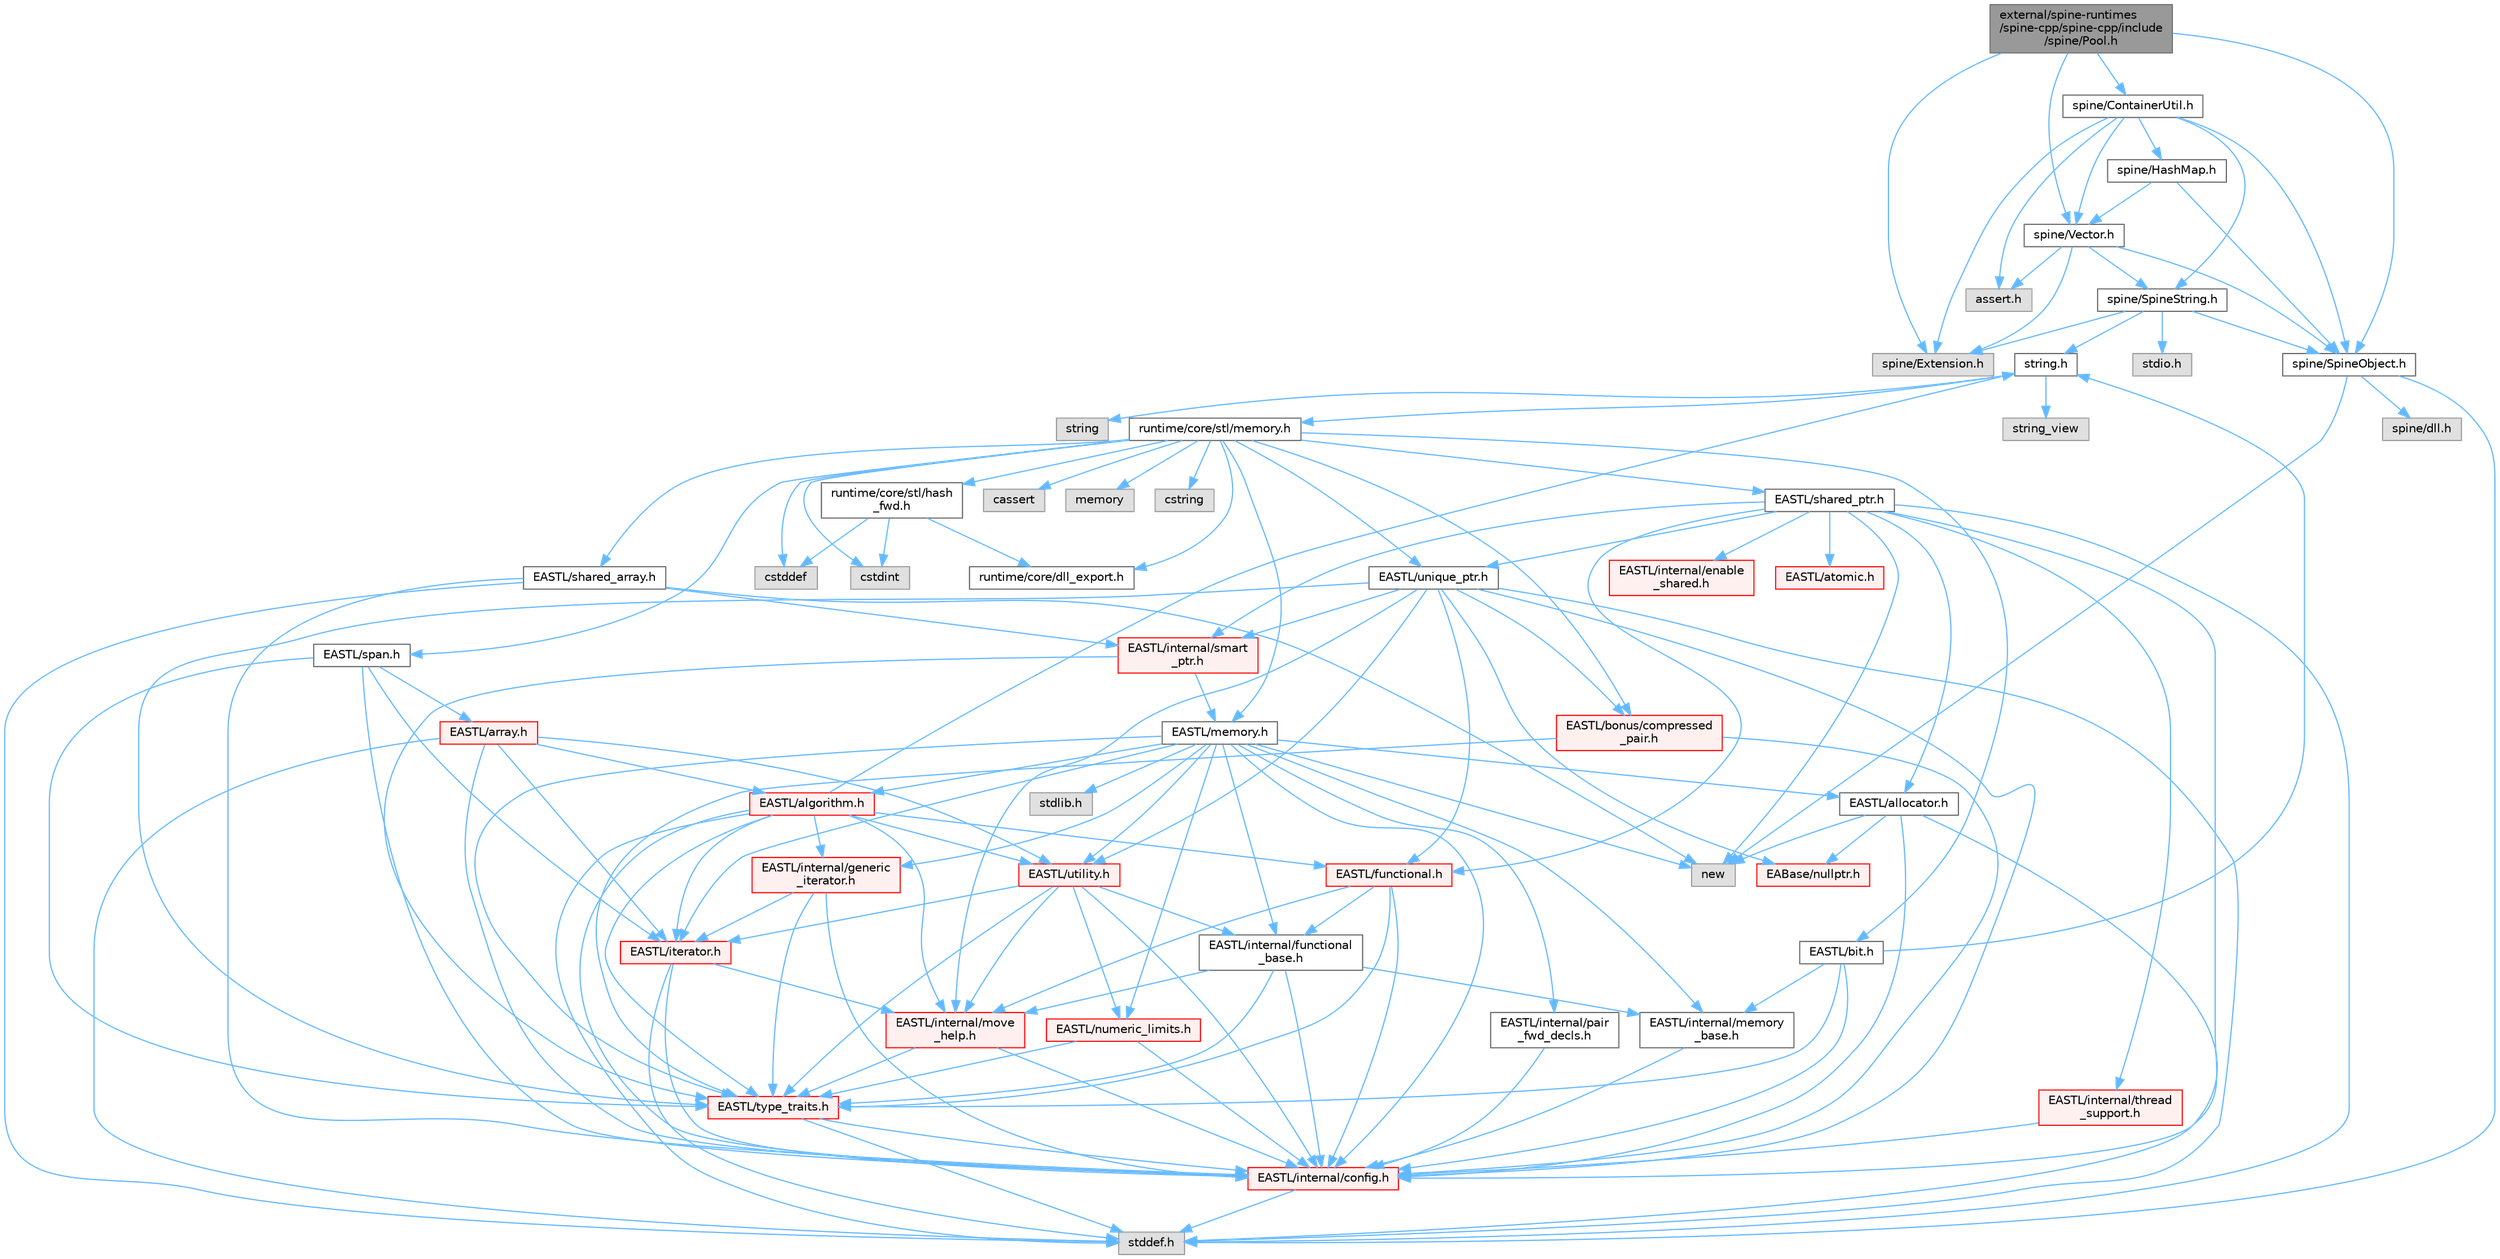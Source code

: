 digraph "external/spine-runtimes/spine-cpp/spine-cpp/include/spine/Pool.h"
{
 // LATEX_PDF_SIZE
  bgcolor="transparent";
  edge [fontname=Helvetica,fontsize=10,labelfontname=Helvetica,labelfontsize=10];
  node [fontname=Helvetica,fontsize=10,shape=box,height=0.2,width=0.4];
  Node1 [id="Node000001",label="external/spine-runtimes\l/spine-cpp/spine-cpp/include\l/spine/Pool.h",height=0.2,width=0.4,color="gray40", fillcolor="grey60", style="filled", fontcolor="black",tooltip=" "];
  Node1 -> Node2 [id="edge1_Node000001_Node000002",color="steelblue1",style="solid",tooltip=" "];
  Node2 [id="Node000002",label="spine/Extension.h",height=0.2,width=0.4,color="grey60", fillcolor="#E0E0E0", style="filled",tooltip=" "];
  Node1 -> Node3 [id="edge2_Node000001_Node000003",color="steelblue1",style="solid",tooltip=" "];
  Node3 [id="Node000003",label="spine/Vector.h",height=0.2,width=0.4,color="grey40", fillcolor="white", style="filled",URL="$external_2spine-runtimes_2spine-cpp_2spine-cpp_2include_2spine_2vector_8h.html",tooltip=" "];
  Node3 -> Node2 [id="edge3_Node000003_Node000002",color="steelblue1",style="solid",tooltip=" "];
  Node3 -> Node4 [id="edge4_Node000003_Node000004",color="steelblue1",style="solid",tooltip=" "];
  Node4 [id="Node000004",label="spine/SpineObject.h",height=0.2,width=0.4,color="grey40", fillcolor="white", style="filled",URL="$_spine_object_8h.html",tooltip=" "];
  Node4 -> Node5 [id="edge5_Node000004_Node000005",color="steelblue1",style="solid",tooltip=" "];
  Node5 [id="Node000005",label="new",height=0.2,width=0.4,color="grey60", fillcolor="#E0E0E0", style="filled",tooltip=" "];
  Node4 -> Node6 [id="edge6_Node000004_Node000006",color="steelblue1",style="solid",tooltip=" "];
  Node6 [id="Node000006",label="stddef.h",height=0.2,width=0.4,color="grey60", fillcolor="#E0E0E0", style="filled",tooltip=" "];
  Node4 -> Node7 [id="edge7_Node000004_Node000007",color="steelblue1",style="solid",tooltip=" "];
  Node7 [id="Node000007",label="spine/dll.h",height=0.2,width=0.4,color="grey60", fillcolor="#E0E0E0", style="filled",tooltip=" "];
  Node3 -> Node8 [id="edge8_Node000003_Node000008",color="steelblue1",style="solid",tooltip=" "];
  Node8 [id="Node000008",label="spine/SpineString.h",height=0.2,width=0.4,color="grey40", fillcolor="white", style="filled",URL="$_spine_string_8h.html",tooltip=" "];
  Node8 -> Node4 [id="edge9_Node000008_Node000004",color="steelblue1",style="solid",tooltip=" "];
  Node8 -> Node2 [id="edge10_Node000008_Node000002",color="steelblue1",style="solid",tooltip=" "];
  Node8 -> Node9 [id="edge11_Node000008_Node000009",color="steelblue1",style="solid",tooltip=" "];
  Node9 [id="Node000009",label="string.h",height=0.2,width=0.4,color="grey40", fillcolor="white", style="filled",URL="$string_8h.html",tooltip=" "];
  Node9 -> Node10 [id="edge12_Node000009_Node000010",color="steelblue1",style="solid",tooltip=" "];
  Node10 [id="Node000010",label="string",height=0.2,width=0.4,color="grey60", fillcolor="#E0E0E0", style="filled",tooltip=" "];
  Node9 -> Node11 [id="edge13_Node000009_Node000011",color="steelblue1",style="solid",tooltip=" "];
  Node11 [id="Node000011",label="string_view",height=0.2,width=0.4,color="grey60", fillcolor="#E0E0E0", style="filled",tooltip=" "];
  Node9 -> Node12 [id="edge14_Node000009_Node000012",color="steelblue1",style="solid",tooltip=" "];
  Node12 [id="Node000012",label="runtime/core/stl/memory.h",height=0.2,width=0.4,color="grey40", fillcolor="white", style="filled",URL="$runtime_2core_2stl_2memory_8h.html",tooltip=" "];
  Node12 -> Node13 [id="edge15_Node000012_Node000013",color="steelblue1",style="solid",tooltip=" "];
  Node13 [id="Node000013",label="cstddef",height=0.2,width=0.4,color="grey60", fillcolor="#E0E0E0", style="filled",tooltip=" "];
  Node12 -> Node14 [id="edge16_Node000012_Node000014",color="steelblue1",style="solid",tooltip=" "];
  Node14 [id="Node000014",label="cstdint",height=0.2,width=0.4,color="grey60", fillcolor="#E0E0E0", style="filled",tooltip=" "];
  Node12 -> Node15 [id="edge17_Node000012_Node000015",color="steelblue1",style="solid",tooltip=" "];
  Node15 [id="Node000015",label="cassert",height=0.2,width=0.4,color="grey60", fillcolor="#E0E0E0", style="filled",tooltip=" "];
  Node12 -> Node16 [id="edge18_Node000012_Node000016",color="steelblue1",style="solid",tooltip=" "];
  Node16 [id="Node000016",label="memory",height=0.2,width=0.4,color="grey60", fillcolor="#E0E0E0", style="filled",tooltip=" "];
  Node12 -> Node17 [id="edge19_Node000012_Node000017",color="steelblue1",style="solid",tooltip=" "];
  Node17 [id="Node000017",label="cstring",height=0.2,width=0.4,color="grey60", fillcolor="#E0E0E0", style="filled",tooltip=" "];
  Node12 -> Node18 [id="edge20_Node000012_Node000018",color="steelblue1",style="solid",tooltip=" "];
  Node18 [id="Node000018",label="EASTL/bit.h",height=0.2,width=0.4,color="grey40", fillcolor="white", style="filled",URL="$bit_8h.html",tooltip=" "];
  Node18 -> Node19 [id="edge21_Node000018_Node000019",color="steelblue1",style="solid",tooltip=" "];
  Node19 [id="Node000019",label="EASTL/internal/config.h",height=0.2,width=0.4,color="red", fillcolor="#FFF0F0", style="filled",URL="$runtime_2_e_a_s_t_l_2include_2_e_a_s_t_l_2internal_2config_8h.html",tooltip=" "];
  Node19 -> Node6 [id="edge22_Node000019_Node000006",color="steelblue1",style="solid",tooltip=" "];
  Node18 -> Node27 [id="edge23_Node000018_Node000027",color="steelblue1",style="solid",tooltip=" "];
  Node27 [id="Node000027",label="EASTL/internal/memory\l_base.h",height=0.2,width=0.4,color="grey40", fillcolor="white", style="filled",URL="$memory__base_8h.html",tooltip=" "];
  Node27 -> Node19 [id="edge24_Node000027_Node000019",color="steelblue1",style="solid",tooltip=" "];
  Node18 -> Node28 [id="edge25_Node000018_Node000028",color="steelblue1",style="solid",tooltip=" "];
  Node28 [id="Node000028",label="EASTL/type_traits.h",height=0.2,width=0.4,color="red", fillcolor="#FFF0F0", style="filled",URL="$_e_a_s_t_l_2include_2_e_a_s_t_l_2type__traits_8h.html",tooltip=" "];
  Node28 -> Node19 [id="edge26_Node000028_Node000019",color="steelblue1",style="solid",tooltip=" "];
  Node28 -> Node6 [id="edge27_Node000028_Node000006",color="steelblue1",style="solid",tooltip=" "];
  Node18 -> Node9 [id="edge28_Node000018_Node000009",color="steelblue1",style="solid",tooltip=" "];
  Node12 -> Node38 [id="edge29_Node000012_Node000038",color="steelblue1",style="solid",tooltip=" "];
  Node38 [id="Node000038",label="EASTL/memory.h",height=0.2,width=0.4,color="grey40", fillcolor="white", style="filled",URL="$runtime_2_e_a_s_t_l_2include_2_e_a_s_t_l_2memory_8h.html",tooltip=" "];
  Node38 -> Node19 [id="edge30_Node000038_Node000019",color="steelblue1",style="solid",tooltip=" "];
  Node38 -> Node27 [id="edge31_Node000038_Node000027",color="steelblue1",style="solid",tooltip=" "];
  Node38 -> Node39 [id="edge32_Node000038_Node000039",color="steelblue1",style="solid",tooltip=" "];
  Node39 [id="Node000039",label="EASTL/internal/generic\l_iterator.h",height=0.2,width=0.4,color="red", fillcolor="#FFF0F0", style="filled",URL="$generic__iterator_8h.html",tooltip=" "];
  Node39 -> Node19 [id="edge33_Node000039_Node000019",color="steelblue1",style="solid",tooltip=" "];
  Node39 -> Node40 [id="edge34_Node000039_Node000040",color="steelblue1",style="solid",tooltip=" "];
  Node40 [id="Node000040",label="EASTL/iterator.h",height=0.2,width=0.4,color="red", fillcolor="#FFF0F0", style="filled",URL="$_e_a_s_t_l_2include_2_e_a_s_t_l_2iterator_8h.html",tooltip=" "];
  Node40 -> Node19 [id="edge35_Node000040_Node000019",color="steelblue1",style="solid",tooltip=" "];
  Node40 -> Node41 [id="edge36_Node000040_Node000041",color="steelblue1",style="solid",tooltip=" "];
  Node41 [id="Node000041",label="EASTL/internal/move\l_help.h",height=0.2,width=0.4,color="red", fillcolor="#FFF0F0", style="filled",URL="$move__help_8h.html",tooltip=" "];
  Node41 -> Node19 [id="edge37_Node000041_Node000019",color="steelblue1",style="solid",tooltip=" "];
  Node41 -> Node28 [id="edge38_Node000041_Node000028",color="steelblue1",style="solid",tooltip=" "];
  Node40 -> Node6 [id="edge39_Node000040_Node000006",color="steelblue1",style="solid",tooltip=" "];
  Node39 -> Node28 [id="edge40_Node000039_Node000028",color="steelblue1",style="solid",tooltip=" "];
  Node38 -> Node43 [id="edge41_Node000038_Node000043",color="steelblue1",style="solid",tooltip=" "];
  Node43 [id="Node000043",label="EASTL/internal/pair\l_fwd_decls.h",height=0.2,width=0.4,color="grey40", fillcolor="white", style="filled",URL="$pair__fwd__decls_8h.html",tooltip=" "];
  Node43 -> Node19 [id="edge42_Node000043_Node000019",color="steelblue1",style="solid",tooltip=" "];
  Node38 -> Node44 [id="edge43_Node000038_Node000044",color="steelblue1",style="solid",tooltip=" "];
  Node44 [id="Node000044",label="EASTL/internal/functional\l_base.h",height=0.2,width=0.4,color="grey40", fillcolor="white", style="filled",URL="$functional__base_8h.html",tooltip=" "];
  Node44 -> Node19 [id="edge44_Node000044_Node000019",color="steelblue1",style="solid",tooltip=" "];
  Node44 -> Node27 [id="edge45_Node000044_Node000027",color="steelblue1",style="solid",tooltip=" "];
  Node44 -> Node41 [id="edge46_Node000044_Node000041",color="steelblue1",style="solid",tooltip=" "];
  Node44 -> Node28 [id="edge47_Node000044_Node000028",color="steelblue1",style="solid",tooltip=" "];
  Node38 -> Node45 [id="edge48_Node000038_Node000045",color="steelblue1",style="solid",tooltip=" "];
  Node45 [id="Node000045",label="EASTL/algorithm.h",height=0.2,width=0.4,color="red", fillcolor="#FFF0F0", style="filled",URL="$_e_a_s_t_l_2include_2_e_a_s_t_l_2algorithm_8h.html",tooltip=" "];
  Node45 -> Node19 [id="edge49_Node000045_Node000019",color="steelblue1",style="solid",tooltip=" "];
  Node45 -> Node28 [id="edge50_Node000045_Node000028",color="steelblue1",style="solid",tooltip=" "];
  Node45 -> Node41 [id="edge51_Node000045_Node000041",color="steelblue1",style="solid",tooltip=" "];
  Node45 -> Node40 [id="edge52_Node000045_Node000040",color="steelblue1",style="solid",tooltip=" "];
  Node45 -> Node48 [id="edge53_Node000045_Node000048",color="steelblue1",style="solid",tooltip=" "];
  Node48 [id="Node000048",label="EASTL/functional.h",height=0.2,width=0.4,color="red", fillcolor="#FFF0F0", style="filled",URL="$_e_a_s_t_l_2include_2_e_a_s_t_l_2functional_8h.html",tooltip=" "];
  Node48 -> Node19 [id="edge54_Node000048_Node000019",color="steelblue1",style="solid",tooltip=" "];
  Node48 -> Node41 [id="edge55_Node000048_Node000041",color="steelblue1",style="solid",tooltip=" "];
  Node48 -> Node28 [id="edge56_Node000048_Node000028",color="steelblue1",style="solid",tooltip=" "];
  Node48 -> Node44 [id="edge57_Node000048_Node000044",color="steelblue1",style="solid",tooltip=" "];
  Node45 -> Node54 [id="edge58_Node000045_Node000054",color="steelblue1",style="solid",tooltip=" "];
  Node54 [id="Node000054",label="EASTL/utility.h",height=0.2,width=0.4,color="red", fillcolor="#FFF0F0", style="filled",URL="$runtime_2_e_a_s_t_l_2include_2_e_a_s_t_l_2utility_8h.html",tooltip=" "];
  Node54 -> Node19 [id="edge59_Node000054_Node000019",color="steelblue1",style="solid",tooltip=" "];
  Node54 -> Node28 [id="edge60_Node000054_Node000028",color="steelblue1",style="solid",tooltip=" "];
  Node54 -> Node40 [id="edge61_Node000054_Node000040",color="steelblue1",style="solid",tooltip=" "];
  Node54 -> Node55 [id="edge62_Node000054_Node000055",color="steelblue1",style="solid",tooltip=" "];
  Node55 [id="Node000055",label="EASTL/numeric_limits.h",height=0.2,width=0.4,color="red", fillcolor="#FFF0F0", style="filled",URL="$numeric__limits_8h.html",tooltip=" "];
  Node55 -> Node19 [id="edge63_Node000055_Node000019",color="steelblue1",style="solid",tooltip=" "];
  Node55 -> Node28 [id="edge64_Node000055_Node000028",color="steelblue1",style="solid",tooltip=" "];
  Node54 -> Node44 [id="edge65_Node000054_Node000044",color="steelblue1",style="solid",tooltip=" "];
  Node54 -> Node41 [id="edge66_Node000054_Node000041",color="steelblue1",style="solid",tooltip=" "];
  Node45 -> Node39 [id="edge67_Node000045_Node000039",color="steelblue1",style="solid",tooltip=" "];
  Node45 -> Node6 [id="edge68_Node000045_Node000006",color="steelblue1",style="solid",tooltip=" "];
  Node45 -> Node9 [id="edge69_Node000045_Node000009",color="steelblue1",style="solid",tooltip=" "];
  Node38 -> Node28 [id="edge70_Node000038_Node000028",color="steelblue1",style="solid",tooltip=" "];
  Node38 -> Node52 [id="edge71_Node000038_Node000052",color="steelblue1",style="solid",tooltip=" "];
  Node52 [id="Node000052",label="EASTL/allocator.h",height=0.2,width=0.4,color="grey40", fillcolor="white", style="filled",URL="$runtime_2_e_a_s_t_l_2include_2_e_a_s_t_l_2allocator_8h.html",tooltip=" "];
  Node52 -> Node19 [id="edge72_Node000052_Node000019",color="steelblue1",style="solid",tooltip=" "];
  Node52 -> Node30 [id="edge73_Node000052_Node000030",color="steelblue1",style="solid",tooltip=" "];
  Node30 [id="Node000030",label="EABase/nullptr.h",height=0.2,width=0.4,color="red", fillcolor="#FFF0F0", style="filled",URL="$nullptr_8h.html",tooltip=" "];
  Node52 -> Node6 [id="edge74_Node000052_Node000006",color="steelblue1",style="solid",tooltip=" "];
  Node52 -> Node5 [id="edge75_Node000052_Node000005",color="steelblue1",style="solid",tooltip=" "];
  Node38 -> Node40 [id="edge76_Node000038_Node000040",color="steelblue1",style="solid",tooltip=" "];
  Node38 -> Node54 [id="edge77_Node000038_Node000054",color="steelblue1",style="solid",tooltip=" "];
  Node38 -> Node55 [id="edge78_Node000038_Node000055",color="steelblue1",style="solid",tooltip=" "];
  Node38 -> Node64 [id="edge79_Node000038_Node000064",color="steelblue1",style="solid",tooltip=" "];
  Node64 [id="Node000064",label="stdlib.h",height=0.2,width=0.4,color="grey60", fillcolor="#E0E0E0", style="filled",tooltip=" "];
  Node38 -> Node5 [id="edge80_Node000038_Node000005",color="steelblue1",style="solid",tooltip=" "];
  Node12 -> Node65 [id="edge81_Node000012_Node000065",color="steelblue1",style="solid",tooltip=" "];
  Node65 [id="Node000065",label="EASTL/shared_array.h",height=0.2,width=0.4,color="grey40", fillcolor="white", style="filled",URL="$shared__array_8h.html",tooltip=" "];
  Node65 -> Node19 [id="edge82_Node000065_Node000019",color="steelblue1",style="solid",tooltip=" "];
  Node65 -> Node66 [id="edge83_Node000065_Node000066",color="steelblue1",style="solid",tooltip=" "];
  Node66 [id="Node000066",label="EASTL/internal/smart\l_ptr.h",height=0.2,width=0.4,color="red", fillcolor="#FFF0F0", style="filled",URL="$smart__ptr_8h.html",tooltip=" "];
  Node66 -> Node38 [id="edge84_Node000066_Node000038",color="steelblue1",style="solid",tooltip=" "];
  Node66 -> Node28 [id="edge85_Node000066_Node000028",color="steelblue1",style="solid",tooltip=" "];
  Node65 -> Node5 [id="edge86_Node000065_Node000005",color="steelblue1",style="solid",tooltip=" "];
  Node65 -> Node6 [id="edge87_Node000065_Node000006",color="steelblue1",style="solid",tooltip=" "];
  Node12 -> Node68 [id="edge88_Node000012_Node000068",color="steelblue1",style="solid",tooltip=" "];
  Node68 [id="Node000068",label="EASTL/unique_ptr.h",height=0.2,width=0.4,color="grey40", fillcolor="white", style="filled",URL="$unique__ptr_8h.html",tooltip=" "];
  Node68 -> Node30 [id="edge89_Node000068_Node000030",color="steelblue1",style="solid",tooltip=" "];
  Node68 -> Node69 [id="edge90_Node000068_Node000069",color="steelblue1",style="solid",tooltip=" "];
  Node69 [id="Node000069",label="EASTL/bonus/compressed\l_pair.h",height=0.2,width=0.4,color="red", fillcolor="#FFF0F0", style="filled",URL="$compressed__pair_8h.html",tooltip=" "];
  Node69 -> Node19 [id="edge91_Node000069_Node000019",color="steelblue1",style="solid",tooltip=" "];
  Node69 -> Node28 [id="edge92_Node000069_Node000028",color="steelblue1",style="solid",tooltip=" "];
  Node68 -> Node48 [id="edge93_Node000068_Node000048",color="steelblue1",style="solid",tooltip=" "];
  Node68 -> Node19 [id="edge94_Node000068_Node000019",color="steelblue1",style="solid",tooltip=" "];
  Node68 -> Node41 [id="edge95_Node000068_Node000041",color="steelblue1",style="solid",tooltip=" "];
  Node68 -> Node66 [id="edge96_Node000068_Node000066",color="steelblue1",style="solid",tooltip=" "];
  Node68 -> Node28 [id="edge97_Node000068_Node000028",color="steelblue1",style="solid",tooltip=" "];
  Node68 -> Node54 [id="edge98_Node000068_Node000054",color="steelblue1",style="solid",tooltip=" "];
  Node68 -> Node6 [id="edge99_Node000068_Node000006",color="steelblue1",style="solid",tooltip=" "];
  Node12 -> Node71 [id="edge100_Node000012_Node000071",color="steelblue1",style="solid",tooltip=" "];
  Node71 [id="Node000071",label="EASTL/shared_ptr.h",height=0.2,width=0.4,color="grey40", fillcolor="white", style="filled",URL="$shared__ptr_8h.html",tooltip=" "];
  Node71 -> Node19 [id="edge101_Node000071_Node000019",color="steelblue1",style="solid",tooltip=" "];
  Node71 -> Node66 [id="edge102_Node000071_Node000066",color="steelblue1",style="solid",tooltip=" "];
  Node71 -> Node72 [id="edge103_Node000071_Node000072",color="steelblue1",style="solid",tooltip=" "];
  Node72 [id="Node000072",label="EASTL/internal/thread\l_support.h",height=0.2,width=0.4,color="red", fillcolor="#FFF0F0", style="filled",URL="$thread__support_8h.html",tooltip=" "];
  Node72 -> Node19 [id="edge104_Node000072_Node000019",color="steelblue1",style="solid",tooltip=" "];
  Node71 -> Node68 [id="edge105_Node000071_Node000068",color="steelblue1",style="solid",tooltip=" "];
  Node71 -> Node48 [id="edge106_Node000071_Node000048",color="steelblue1",style="solid",tooltip=" "];
  Node71 -> Node52 [id="edge107_Node000071_Node000052",color="steelblue1",style="solid",tooltip=" "];
  Node71 -> Node73 [id="edge108_Node000071_Node000073",color="steelblue1",style="solid",tooltip=" "];
  Node73 [id="Node000073",label="EASTL/atomic.h",height=0.2,width=0.4,color="red", fillcolor="#FFF0F0", style="filled",URL="$runtime_2_e_a_s_t_l_2include_2_e_a_s_t_l_2atomic_8h.html",tooltip=" "];
  Node71 -> Node5 [id="edge109_Node000071_Node000005",color="steelblue1",style="solid",tooltip=" "];
  Node71 -> Node6 [id="edge110_Node000071_Node000006",color="steelblue1",style="solid",tooltip=" "];
  Node71 -> Node150 [id="edge111_Node000071_Node000150",color="steelblue1",style="solid",tooltip=" "];
  Node150 [id="Node000150",label="EASTL/internal/enable\l_shared.h",height=0.2,width=0.4,color="red", fillcolor="#FFF0F0", style="filled",URL="$enable__shared_8h.html",tooltip=" "];
  Node12 -> Node151 [id="edge112_Node000012_Node000151",color="steelblue1",style="solid",tooltip=" "];
  Node151 [id="Node000151",label="EASTL/span.h",height=0.2,width=0.4,color="grey40", fillcolor="white", style="filled",URL="$span_8h.html",tooltip=" "];
  Node151 -> Node19 [id="edge113_Node000151_Node000019",color="steelblue1",style="solid",tooltip=" "];
  Node151 -> Node28 [id="edge114_Node000151_Node000028",color="steelblue1",style="solid",tooltip=" "];
  Node151 -> Node40 [id="edge115_Node000151_Node000040",color="steelblue1",style="solid",tooltip=" "];
  Node151 -> Node152 [id="edge116_Node000151_Node000152",color="steelblue1",style="solid",tooltip=" "];
  Node152 [id="Node000152",label="EASTL/array.h",height=0.2,width=0.4,color="red", fillcolor="#FFF0F0", style="filled",URL="$runtime_2_e_a_s_t_l_2include_2_e_a_s_t_l_2array_8h.html",tooltip=" "];
  Node152 -> Node19 [id="edge117_Node000152_Node000019",color="steelblue1",style="solid",tooltip=" "];
  Node152 -> Node40 [id="edge118_Node000152_Node000040",color="steelblue1",style="solid",tooltip=" "];
  Node152 -> Node45 [id="edge119_Node000152_Node000045",color="steelblue1",style="solid",tooltip=" "];
  Node152 -> Node54 [id="edge120_Node000152_Node000054",color="steelblue1",style="solid",tooltip=" "];
  Node152 -> Node6 [id="edge121_Node000152_Node000006",color="steelblue1",style="solid",tooltip=" "];
  Node12 -> Node69 [id="edge122_Node000012_Node000069",color="steelblue1",style="solid",tooltip=" "];
  Node12 -> Node154 [id="edge123_Node000012_Node000154",color="steelblue1",style="solid",tooltip=" "];
  Node154 [id="Node000154",label="runtime/core/dll_export.h",height=0.2,width=0.4,color="grey40", fillcolor="white", style="filled",URL="$dll__export_8h.html",tooltip=" "];
  Node12 -> Node155 [id="edge124_Node000012_Node000155",color="steelblue1",style="solid",tooltip=" "];
  Node155 [id="Node000155",label="runtime/core/stl/hash\l_fwd.h",height=0.2,width=0.4,color="grey40", fillcolor="white", style="filled",URL="$hash__fwd_8h.html",tooltip=" "];
  Node155 -> Node13 [id="edge125_Node000155_Node000013",color="steelblue1",style="solid",tooltip=" "];
  Node155 -> Node14 [id="edge126_Node000155_Node000014",color="steelblue1",style="solid",tooltip=" "];
  Node155 -> Node154 [id="edge127_Node000155_Node000154",color="steelblue1",style="solid",tooltip=" "];
  Node8 -> Node156 [id="edge128_Node000008_Node000156",color="steelblue1",style="solid",tooltip=" "];
  Node156 [id="Node000156",label="stdio.h",height=0.2,width=0.4,color="grey60", fillcolor="#E0E0E0", style="filled",tooltip=" "];
  Node3 -> Node157 [id="edge129_Node000003_Node000157",color="steelblue1",style="solid",tooltip=" "];
  Node157 [id="Node000157",label="assert.h",height=0.2,width=0.4,color="grey60", fillcolor="#E0E0E0", style="filled",tooltip=" "];
  Node1 -> Node158 [id="edge130_Node000001_Node000158",color="steelblue1",style="solid",tooltip=" "];
  Node158 [id="Node000158",label="spine/ContainerUtil.h",height=0.2,width=0.4,color="grey40", fillcolor="white", style="filled",URL="$_container_util_8h.html",tooltip=" "];
  Node158 -> Node2 [id="edge131_Node000158_Node000002",color="steelblue1",style="solid",tooltip=" "];
  Node158 -> Node3 [id="edge132_Node000158_Node000003",color="steelblue1",style="solid",tooltip=" "];
  Node158 -> Node159 [id="edge133_Node000158_Node000159",color="steelblue1",style="solid",tooltip=" "];
  Node159 [id="Node000159",label="spine/HashMap.h",height=0.2,width=0.4,color="grey40", fillcolor="white", style="filled",URL="$_hash_map_8h.html",tooltip=" "];
  Node159 -> Node3 [id="edge134_Node000159_Node000003",color="steelblue1",style="solid",tooltip=" "];
  Node159 -> Node4 [id="edge135_Node000159_Node000004",color="steelblue1",style="solid",tooltip=" "];
  Node158 -> Node4 [id="edge136_Node000158_Node000004",color="steelblue1",style="solid",tooltip=" "];
  Node158 -> Node8 [id="edge137_Node000158_Node000008",color="steelblue1",style="solid",tooltip=" "];
  Node158 -> Node157 [id="edge138_Node000158_Node000157",color="steelblue1",style="solid",tooltip=" "];
  Node1 -> Node4 [id="edge139_Node000001_Node000004",color="steelblue1",style="solid",tooltip=" "];
}
